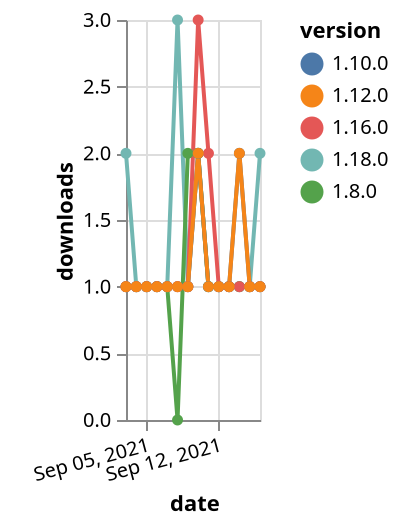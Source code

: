 {"$schema": "https://vega.github.io/schema/vega-lite/v5.json", "description": "A simple bar chart with embedded data.", "data": {"values": [{"date": "2021-09-03", "total": 127, "delta": 2, "version": "1.18.0"}, {"date": "2021-09-04", "total": 128, "delta": 1, "version": "1.18.0"}, {"date": "2021-09-05", "total": 129, "delta": 1, "version": "1.18.0"}, {"date": "2021-09-06", "total": 130, "delta": 1, "version": "1.18.0"}, {"date": "2021-09-07", "total": 131, "delta": 1, "version": "1.18.0"}, {"date": "2021-09-08", "total": 134, "delta": 3, "version": "1.18.0"}, {"date": "2021-09-09", "total": 135, "delta": 1, "version": "1.18.0"}, {"date": "2021-09-10", "total": 137, "delta": 2, "version": "1.18.0"}, {"date": "2021-09-11", "total": 138, "delta": 1, "version": "1.18.0"}, {"date": "2021-09-12", "total": 139, "delta": 1, "version": "1.18.0"}, {"date": "2021-09-13", "total": 140, "delta": 1, "version": "1.18.0"}, {"date": "2021-09-14", "total": 141, "delta": 1, "version": "1.18.0"}, {"date": "2021-09-15", "total": 142, "delta": 1, "version": "1.18.0"}, {"date": "2021-09-16", "total": 144, "delta": 2, "version": "1.18.0"}, {"date": "2021-09-03", "total": 280, "delta": 1, "version": "1.8.0"}, {"date": "2021-09-04", "total": 281, "delta": 1, "version": "1.8.0"}, {"date": "2021-09-05", "total": 282, "delta": 1, "version": "1.8.0"}, {"date": "2021-09-06", "total": 283, "delta": 1, "version": "1.8.0"}, {"date": "2021-09-07", "total": 284, "delta": 1, "version": "1.8.0"}, {"date": "2021-09-08", "total": 284, "delta": 0, "version": "1.8.0"}, {"date": "2021-09-09", "total": 286, "delta": 2, "version": "1.8.0"}, {"date": "2021-09-10", "total": 288, "delta": 2, "version": "1.8.0"}, {"date": "2021-09-11", "total": 289, "delta": 1, "version": "1.8.0"}, {"date": "2021-09-12", "total": 290, "delta": 1, "version": "1.8.0"}, {"date": "2021-09-13", "total": 291, "delta": 1, "version": "1.8.0"}, {"date": "2021-09-14", "total": 292, "delta": 1, "version": "1.8.0"}, {"date": "2021-09-15", "total": 293, "delta": 1, "version": "1.8.0"}, {"date": "2021-09-16", "total": 294, "delta": 1, "version": "1.8.0"}, {"date": "2021-09-03", "total": 227, "delta": 1, "version": "1.10.0"}, {"date": "2021-09-04", "total": 228, "delta": 1, "version": "1.10.0"}, {"date": "2021-09-05", "total": 229, "delta": 1, "version": "1.10.0"}, {"date": "2021-09-06", "total": 230, "delta": 1, "version": "1.10.0"}, {"date": "2021-09-07", "total": 231, "delta": 1, "version": "1.10.0"}, {"date": "2021-09-08", "total": 232, "delta": 1, "version": "1.10.0"}, {"date": "2021-09-09", "total": 233, "delta": 1, "version": "1.10.0"}, {"date": "2021-09-10", "total": 235, "delta": 2, "version": "1.10.0"}, {"date": "2021-09-11", "total": 236, "delta": 1, "version": "1.10.0"}, {"date": "2021-09-12", "total": 237, "delta": 1, "version": "1.10.0"}, {"date": "2021-09-13", "total": 238, "delta": 1, "version": "1.10.0"}, {"date": "2021-09-14", "total": 240, "delta": 2, "version": "1.10.0"}, {"date": "2021-09-15", "total": 241, "delta": 1, "version": "1.10.0"}, {"date": "2021-09-16", "total": 242, "delta": 1, "version": "1.10.0"}, {"date": "2021-09-03", "total": 214, "delta": 1, "version": "1.16.0"}, {"date": "2021-09-04", "total": 215, "delta": 1, "version": "1.16.0"}, {"date": "2021-09-05", "total": 216, "delta": 1, "version": "1.16.0"}, {"date": "2021-09-06", "total": 217, "delta": 1, "version": "1.16.0"}, {"date": "2021-09-07", "total": 218, "delta": 1, "version": "1.16.0"}, {"date": "2021-09-08", "total": 219, "delta": 1, "version": "1.16.0"}, {"date": "2021-09-09", "total": 220, "delta": 1, "version": "1.16.0"}, {"date": "2021-09-10", "total": 223, "delta": 3, "version": "1.16.0"}, {"date": "2021-09-11", "total": 225, "delta": 2, "version": "1.16.0"}, {"date": "2021-09-12", "total": 226, "delta": 1, "version": "1.16.0"}, {"date": "2021-09-13", "total": 227, "delta": 1, "version": "1.16.0"}, {"date": "2021-09-14", "total": 228, "delta": 1, "version": "1.16.0"}, {"date": "2021-09-15", "total": 229, "delta": 1, "version": "1.16.0"}, {"date": "2021-09-16", "total": 230, "delta": 1, "version": "1.16.0"}, {"date": "2021-09-03", "total": 209, "delta": 1, "version": "1.12.0"}, {"date": "2021-09-04", "total": 210, "delta": 1, "version": "1.12.0"}, {"date": "2021-09-05", "total": 211, "delta": 1, "version": "1.12.0"}, {"date": "2021-09-06", "total": 212, "delta": 1, "version": "1.12.0"}, {"date": "2021-09-07", "total": 213, "delta": 1, "version": "1.12.0"}, {"date": "2021-09-08", "total": 214, "delta": 1, "version": "1.12.0"}, {"date": "2021-09-09", "total": 215, "delta": 1, "version": "1.12.0"}, {"date": "2021-09-10", "total": 217, "delta": 2, "version": "1.12.0"}, {"date": "2021-09-11", "total": 218, "delta": 1, "version": "1.12.0"}, {"date": "2021-09-12", "total": 219, "delta": 1, "version": "1.12.0"}, {"date": "2021-09-13", "total": 220, "delta": 1, "version": "1.12.0"}, {"date": "2021-09-14", "total": 222, "delta": 2, "version": "1.12.0"}, {"date": "2021-09-15", "total": 223, "delta": 1, "version": "1.12.0"}, {"date": "2021-09-16", "total": 224, "delta": 1, "version": "1.12.0"}]}, "width": "container", "mark": {"type": "line", "point": {"filled": true}}, "encoding": {"x": {"field": "date", "type": "temporal", "timeUnit": "yearmonthdate", "title": "date", "axis": {"labelAngle": -15}}, "y": {"field": "delta", "type": "quantitative", "title": "downloads"}, "color": {"field": "version", "type": "nominal"}, "tooltip": {"field": "delta"}}}